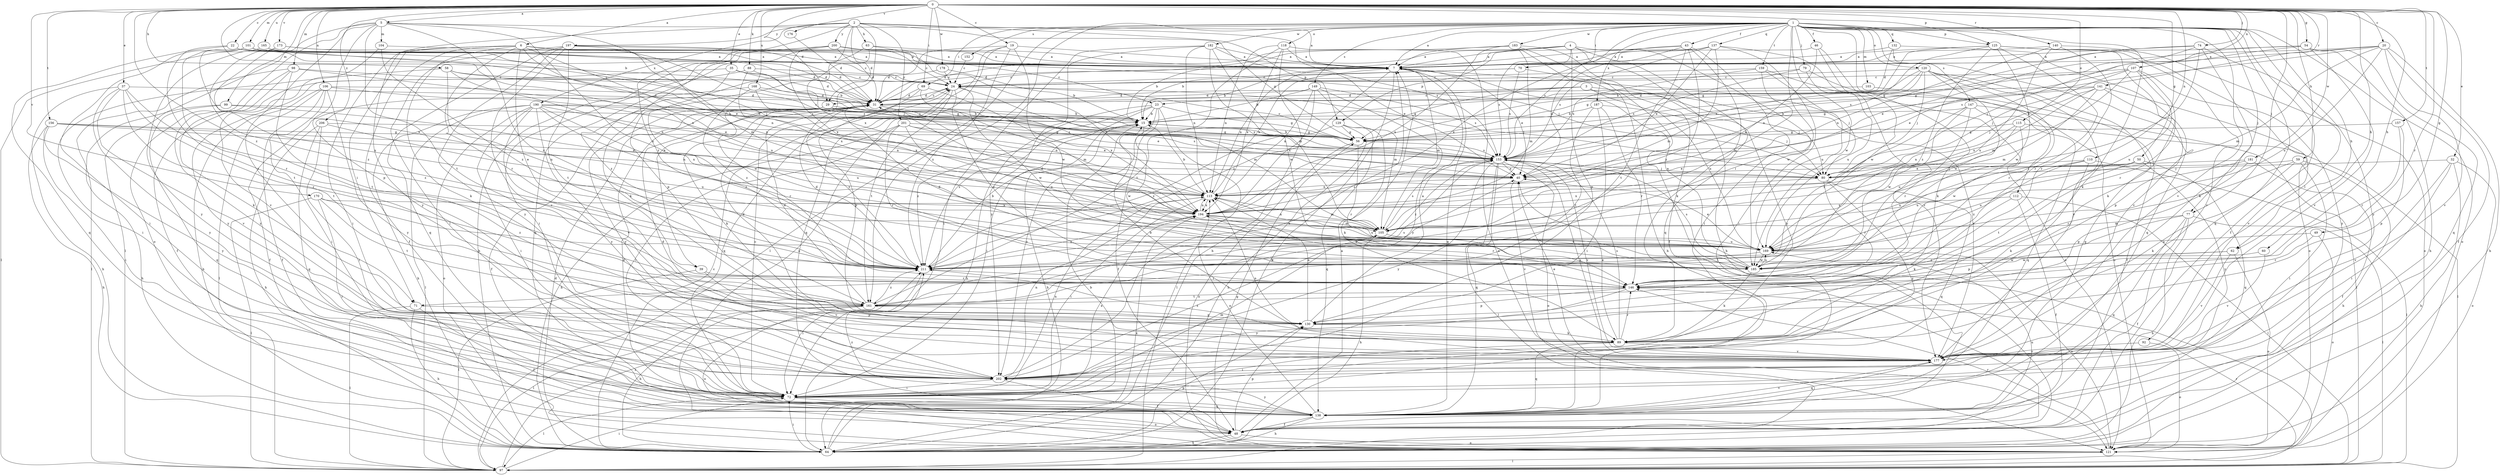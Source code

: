 strict digraph  {
0;
1;
2;
3;
4;
5;
6;
7;
15;
19;
20;
22;
23;
24;
29;
31;
32;
35;
37;
39;
40;
43;
46;
48;
49;
50;
54;
56;
58;
59;
60;
62;
63;
64;
69;
70;
71;
72;
74;
77;
79;
80;
88;
89;
92;
97;
98;
99;
101;
103;
104;
105;
106;
107;
110;
112;
113;
115;
118;
120;
121;
125;
129;
130;
132;
137;
138;
140;
141;
146;
147;
149;
152;
153;
156;
157;
159;
161;
165;
168;
169;
170;
173;
176;
177;
178;
181;
182;
183;
185;
187;
190;
194;
197;
200;
201;
202;
206;
211;
0 -> 5  [label=a];
0 -> 6  [label=a];
0 -> 15  [label=b];
0 -> 19  [label=c];
0 -> 20  [label=c];
0 -> 22  [label=c];
0 -> 29  [label=d];
0 -> 32  [label=e];
0 -> 35  [label=e];
0 -> 37  [label=e];
0 -> 49  [label=g];
0 -> 50  [label=g];
0 -> 54  [label=g];
0 -> 58  [label=h];
0 -> 59  [label=h];
0 -> 60  [label=h];
0 -> 62  [label=h];
0 -> 69  [label=i];
0 -> 74  [label=j];
0 -> 77  [label=j];
0 -> 88  [label=k];
0 -> 98  [label=m];
0 -> 99  [label=m];
0 -> 101  [label=m];
0 -> 106  [label=n];
0 -> 107  [label=n];
0 -> 110  [label=n];
0 -> 115  [label=o];
0 -> 125  [label=p];
0 -> 140  [label=r];
0 -> 141  [label=r];
0 -> 146  [label=r];
0 -> 156  [label=t];
0 -> 157  [label=t];
0 -> 165  [label=u];
0 -> 168  [label=u];
0 -> 170  [label=v];
0 -> 173  [label=v];
0 -> 176  [label=v];
0 -> 178  [label=w];
0 -> 181  [label=w];
0 -> 206  [label=z];
0 -> 211  [label=z];
1 -> 7  [label=a];
1 -> 43  [label=f];
1 -> 46  [label=f];
1 -> 48  [label=f];
1 -> 62  [label=h];
1 -> 69  [label=i];
1 -> 70  [label=i];
1 -> 71  [label=i];
1 -> 77  [label=j];
1 -> 79  [label=j];
1 -> 89  [label=k];
1 -> 92  [label=l];
1 -> 97  [label=l];
1 -> 103  [label=m];
1 -> 112  [label=n];
1 -> 118  [label=o];
1 -> 120  [label=o];
1 -> 121  [label=o];
1 -> 125  [label=p];
1 -> 132  [label=q];
1 -> 137  [label=q];
1 -> 138  [label=q];
1 -> 147  [label=s];
1 -> 149  [label=s];
1 -> 152  [label=s];
1 -> 153  [label=s];
1 -> 159  [label=t];
1 -> 161  [label=t];
1 -> 177  [label=v];
1 -> 182  [label=w];
1 -> 183  [label=w];
1 -> 185  [label=w];
1 -> 187  [label=x];
2 -> 29  [label=d];
2 -> 39  [label=e];
2 -> 56  [label=g];
2 -> 63  [label=h];
2 -> 129  [label=p];
2 -> 153  [label=s];
2 -> 190  [label=x];
2 -> 194  [label=x];
2 -> 197  [label=y];
2 -> 200  [label=y];
2 -> 201  [label=y];
2 -> 202  [label=y];
2 -> 211  [label=z];
3 -> 23  [label=c];
3 -> 29  [label=d];
3 -> 56  [label=g];
3 -> 80  [label=j];
3 -> 169  [label=u];
3 -> 177  [label=v];
4 -> 7  [label=a];
4 -> 15  [label=b];
4 -> 31  [label=d];
4 -> 64  [label=h];
4 -> 129  [label=p];
4 -> 130  [label=p];
4 -> 138  [label=q];
4 -> 153  [label=s];
4 -> 185  [label=w];
5 -> 7  [label=a];
5 -> 71  [label=i];
5 -> 97  [label=l];
5 -> 104  [label=m];
5 -> 105  [label=m];
5 -> 121  [label=o];
5 -> 130  [label=p];
5 -> 161  [label=t];
5 -> 169  [label=u];
5 -> 211  [label=z];
6 -> 7  [label=a];
6 -> 23  [label=c];
6 -> 39  [label=e];
6 -> 48  [label=f];
6 -> 71  [label=i];
6 -> 72  [label=i];
6 -> 80  [label=j];
6 -> 89  [label=k];
6 -> 146  [label=r];
6 -> 169  [label=u];
6 -> 194  [label=x];
7 -> 24  [label=c];
7 -> 40  [label=e];
7 -> 64  [label=h];
7 -> 80  [label=j];
7 -> 105  [label=m];
7 -> 113  [label=n];
7 -> 138  [label=q];
7 -> 211  [label=z];
15 -> 56  [label=g];
15 -> 64  [label=h];
15 -> 185  [label=w];
15 -> 211  [label=z];
19 -> 7  [label=a];
19 -> 31  [label=d];
19 -> 121  [label=o];
19 -> 138  [label=q];
19 -> 185  [label=w];
19 -> 211  [label=z];
20 -> 7  [label=a];
20 -> 48  [label=f];
20 -> 56  [label=g];
20 -> 64  [label=h];
20 -> 105  [label=m];
20 -> 153  [label=s];
20 -> 169  [label=u];
20 -> 177  [label=v];
22 -> 7  [label=a];
22 -> 31  [label=d];
22 -> 138  [label=q];
22 -> 153  [label=s];
22 -> 161  [label=t];
23 -> 15  [label=b];
23 -> 48  [label=f];
23 -> 56  [label=g];
23 -> 64  [label=h];
23 -> 72  [label=i];
23 -> 97  [label=l];
23 -> 202  [label=y];
23 -> 211  [label=z];
24 -> 31  [label=d];
24 -> 80  [label=j];
24 -> 105  [label=m];
24 -> 138  [label=q];
24 -> 146  [label=r];
24 -> 161  [label=t];
24 -> 185  [label=w];
29 -> 15  [label=b];
29 -> 40  [label=e];
29 -> 48  [label=f];
29 -> 146  [label=r];
29 -> 153  [label=s];
29 -> 202  [label=y];
31 -> 15  [label=b];
31 -> 24  [label=c];
31 -> 89  [label=k];
31 -> 113  [label=n];
31 -> 211  [label=z];
32 -> 64  [label=h];
32 -> 72  [label=i];
32 -> 80  [label=j];
32 -> 121  [label=o];
32 -> 177  [label=v];
35 -> 15  [label=b];
35 -> 24  [label=c];
35 -> 31  [label=d];
35 -> 202  [label=y];
35 -> 211  [label=z];
37 -> 31  [label=d];
37 -> 64  [label=h];
37 -> 146  [label=r];
37 -> 161  [label=t];
37 -> 177  [label=v];
37 -> 202  [label=y];
37 -> 211  [label=z];
39 -> 97  [label=l];
39 -> 146  [label=r];
39 -> 177  [label=v];
40 -> 113  [label=n];
40 -> 177  [label=v];
43 -> 7  [label=a];
43 -> 40  [label=e];
43 -> 72  [label=i];
43 -> 89  [label=k];
43 -> 161  [label=t];
43 -> 194  [label=x];
43 -> 211  [label=z];
46 -> 7  [label=a];
46 -> 89  [label=k];
46 -> 185  [label=w];
46 -> 194  [label=x];
48 -> 7  [label=a];
48 -> 64  [label=h];
48 -> 121  [label=o];
48 -> 130  [label=p];
48 -> 169  [label=u];
49 -> 121  [label=o];
49 -> 146  [label=r];
49 -> 169  [label=u];
50 -> 80  [label=j];
50 -> 138  [label=q];
50 -> 161  [label=t];
50 -> 169  [label=u];
50 -> 202  [label=y];
54 -> 7  [label=a];
54 -> 64  [label=h];
54 -> 80  [label=j];
54 -> 138  [label=q];
54 -> 153  [label=s];
54 -> 177  [label=v];
56 -> 15  [label=b];
56 -> 24  [label=c];
56 -> 121  [label=o];
56 -> 146  [label=r];
56 -> 153  [label=s];
58 -> 24  [label=c];
58 -> 72  [label=i];
58 -> 113  [label=n];
58 -> 153  [label=s];
58 -> 169  [label=u];
59 -> 40  [label=e];
59 -> 64  [label=h];
59 -> 72  [label=i];
59 -> 89  [label=k];
59 -> 146  [label=r];
60 -> 177  [label=v];
60 -> 185  [label=w];
62 -> 121  [label=o];
62 -> 177  [label=v];
62 -> 185  [label=w];
62 -> 211  [label=z];
63 -> 7  [label=a];
63 -> 130  [label=p];
63 -> 138  [label=q];
63 -> 194  [label=x];
64 -> 15  [label=b];
64 -> 24  [label=c];
64 -> 31  [label=d];
64 -> 72  [label=i];
64 -> 130  [label=p];
64 -> 194  [label=x];
69 -> 31  [label=d];
69 -> 105  [label=m];
69 -> 130  [label=p];
69 -> 194  [label=x];
70 -> 15  [label=b];
70 -> 24  [label=c];
70 -> 153  [label=s];
70 -> 202  [label=y];
71 -> 48  [label=f];
71 -> 64  [label=h];
71 -> 97  [label=l];
71 -> 130  [label=p];
72 -> 24  [label=c];
72 -> 97  [label=l];
72 -> 105  [label=m];
72 -> 113  [label=n];
72 -> 121  [label=o];
72 -> 138  [label=q];
72 -> 194  [label=x];
74 -> 7  [label=a];
74 -> 40  [label=e];
74 -> 56  [label=g];
74 -> 89  [label=k];
74 -> 169  [label=u];
74 -> 202  [label=y];
77 -> 48  [label=f];
77 -> 64  [label=h];
77 -> 97  [label=l];
77 -> 105  [label=m];
77 -> 130  [label=p];
77 -> 138  [label=q];
79 -> 24  [label=c];
79 -> 121  [label=o];
79 -> 153  [label=s];
79 -> 169  [label=u];
80 -> 138  [label=q];
80 -> 146  [label=r];
80 -> 194  [label=x];
80 -> 202  [label=y];
88 -> 24  [label=c];
88 -> 48  [label=f];
88 -> 153  [label=s];
88 -> 194  [label=x];
89 -> 15  [label=b];
89 -> 40  [label=e];
89 -> 72  [label=i];
89 -> 138  [label=q];
89 -> 146  [label=r];
89 -> 153  [label=s];
89 -> 177  [label=v];
89 -> 211  [label=z];
92 -> 121  [label=o];
92 -> 177  [label=v];
97 -> 72  [label=i];
97 -> 146  [label=r];
97 -> 211  [label=z];
98 -> 24  [label=c];
98 -> 89  [label=k];
98 -> 97  [label=l];
98 -> 153  [label=s];
98 -> 161  [label=t];
98 -> 202  [label=y];
99 -> 15  [label=b];
99 -> 64  [label=h];
99 -> 138  [label=q];
99 -> 194  [label=x];
101 -> 7  [label=a];
101 -> 24  [label=c];
101 -> 40  [label=e];
101 -> 72  [label=i];
101 -> 113  [label=n];
101 -> 146  [label=r];
101 -> 194  [label=x];
103 -> 31  [label=d];
103 -> 48  [label=f];
104 -> 7  [label=a];
104 -> 177  [label=v];
104 -> 211  [label=z];
105 -> 31  [label=d];
105 -> 64  [label=h];
105 -> 113  [label=n];
105 -> 153  [label=s];
105 -> 169  [label=u];
106 -> 31  [label=d];
106 -> 40  [label=e];
106 -> 48  [label=f];
106 -> 64  [label=h];
106 -> 72  [label=i];
106 -> 97  [label=l];
106 -> 202  [label=y];
107 -> 24  [label=c];
107 -> 40  [label=e];
107 -> 80  [label=j];
107 -> 105  [label=m];
107 -> 146  [label=r];
107 -> 169  [label=u];
107 -> 202  [label=y];
110 -> 40  [label=e];
110 -> 89  [label=k];
110 -> 97  [label=l];
110 -> 169  [label=u];
110 -> 211  [label=z];
112 -> 48  [label=f];
112 -> 89  [label=k];
112 -> 97  [label=l];
112 -> 194  [label=x];
113 -> 7  [label=a];
113 -> 15  [label=b];
113 -> 72  [label=i];
113 -> 105  [label=m];
113 -> 194  [label=x];
115 -> 56  [label=g];
115 -> 97  [label=l];
115 -> 113  [label=n];
115 -> 169  [label=u];
115 -> 185  [label=w];
118 -> 7  [label=a];
118 -> 64  [label=h];
118 -> 113  [label=n];
118 -> 121  [label=o];
118 -> 161  [label=t];
118 -> 194  [label=x];
120 -> 15  [label=b];
120 -> 24  [label=c];
120 -> 56  [label=g];
120 -> 80  [label=j];
120 -> 138  [label=q];
120 -> 146  [label=r];
120 -> 153  [label=s];
120 -> 177  [label=v];
120 -> 185  [label=w];
121 -> 56  [label=g];
121 -> 97  [label=l];
121 -> 146  [label=r];
125 -> 7  [label=a];
125 -> 56  [label=g];
125 -> 89  [label=k];
125 -> 113  [label=n];
125 -> 121  [label=o];
125 -> 146  [label=r];
125 -> 177  [label=v];
125 -> 185  [label=w];
125 -> 211  [label=z];
129 -> 56  [label=g];
129 -> 64  [label=h];
129 -> 89  [label=k];
129 -> 138  [label=q];
129 -> 211  [label=z];
130 -> 7  [label=a];
130 -> 31  [label=d];
130 -> 89  [label=k];
130 -> 113  [label=n];
132 -> 7  [label=a];
132 -> 31  [label=d];
132 -> 138  [label=q];
132 -> 177  [label=v];
137 -> 7  [label=a];
137 -> 15  [label=b];
137 -> 40  [label=e];
137 -> 72  [label=i];
137 -> 105  [label=m];
137 -> 153  [label=s];
137 -> 177  [label=v];
138 -> 31  [label=d];
138 -> 48  [label=f];
138 -> 64  [label=h];
138 -> 113  [label=n];
138 -> 177  [label=v];
138 -> 202  [label=y];
138 -> 211  [label=z];
140 -> 7  [label=a];
140 -> 113  [label=n];
140 -> 121  [label=o];
140 -> 146  [label=r];
140 -> 169  [label=u];
141 -> 31  [label=d];
141 -> 56  [label=g];
141 -> 80  [label=j];
141 -> 105  [label=m];
141 -> 130  [label=p];
141 -> 177  [label=v];
141 -> 194  [label=x];
146 -> 130  [label=p];
146 -> 161  [label=t];
146 -> 202  [label=y];
147 -> 15  [label=b];
147 -> 97  [label=l];
147 -> 138  [label=q];
147 -> 146  [label=r];
147 -> 185  [label=w];
147 -> 211  [label=z];
149 -> 15  [label=b];
149 -> 31  [label=d];
149 -> 105  [label=m];
149 -> 113  [label=n];
149 -> 153  [label=s];
149 -> 194  [label=x];
149 -> 202  [label=y];
152 -> 24  [label=c];
153 -> 40  [label=e];
153 -> 80  [label=j];
153 -> 97  [label=l];
153 -> 121  [label=o];
153 -> 138  [label=q];
153 -> 177  [label=v];
153 -> 202  [label=y];
153 -> 211  [label=z];
156 -> 40  [label=e];
156 -> 56  [label=g];
156 -> 64  [label=h];
156 -> 72  [label=i];
156 -> 113  [label=n];
156 -> 202  [label=y];
157 -> 56  [label=g];
157 -> 130  [label=p];
157 -> 146  [label=r];
159 -> 24  [label=c];
159 -> 105  [label=m];
159 -> 121  [label=o];
159 -> 153  [label=s];
159 -> 169  [label=u];
161 -> 31  [label=d];
161 -> 40  [label=e];
161 -> 64  [label=h];
161 -> 97  [label=l];
161 -> 121  [label=o];
161 -> 130  [label=p];
161 -> 153  [label=s];
161 -> 211  [label=z];
165 -> 7  [label=a];
165 -> 80  [label=j];
165 -> 97  [label=l];
168 -> 31  [label=d];
168 -> 48  [label=f];
168 -> 56  [label=g];
168 -> 194  [label=x];
168 -> 211  [label=z];
169 -> 40  [label=e];
169 -> 121  [label=o];
169 -> 185  [label=w];
169 -> 211  [label=z];
170 -> 72  [label=i];
170 -> 97  [label=l];
170 -> 161  [label=t];
170 -> 194  [label=x];
170 -> 211  [label=z];
173 -> 7  [label=a];
173 -> 31  [label=d];
173 -> 169  [label=u];
173 -> 202  [label=y];
173 -> 211  [label=z];
176 -> 31  [label=d];
177 -> 40  [label=e];
177 -> 113  [label=n];
177 -> 138  [label=q];
177 -> 153  [label=s];
177 -> 202  [label=y];
178 -> 15  [label=b];
178 -> 24  [label=c];
178 -> 185  [label=w];
181 -> 48  [label=f];
181 -> 80  [label=j];
181 -> 130  [label=p];
181 -> 169  [label=u];
182 -> 7  [label=a];
182 -> 40  [label=e];
182 -> 72  [label=i];
182 -> 105  [label=m];
182 -> 113  [label=n];
182 -> 185  [label=w];
182 -> 202  [label=y];
183 -> 7  [label=a];
183 -> 31  [label=d];
183 -> 48  [label=f];
183 -> 64  [label=h];
183 -> 97  [label=l];
183 -> 105  [label=m];
183 -> 194  [label=x];
185 -> 7  [label=a];
185 -> 31  [label=d];
185 -> 89  [label=k];
185 -> 153  [label=s];
185 -> 169  [label=u];
185 -> 194  [label=x];
187 -> 15  [label=b];
187 -> 72  [label=i];
187 -> 80  [label=j];
187 -> 146  [label=r];
187 -> 161  [label=t];
190 -> 15  [label=b];
190 -> 64  [label=h];
190 -> 72  [label=i];
190 -> 97  [label=l];
190 -> 113  [label=n];
190 -> 121  [label=o];
190 -> 153  [label=s];
190 -> 169  [label=u];
190 -> 177  [label=v];
190 -> 202  [label=y];
190 -> 211  [label=z];
194 -> 105  [label=m];
194 -> 113  [label=n];
194 -> 146  [label=r];
194 -> 153  [label=s];
194 -> 169  [label=u];
194 -> 211  [label=z];
197 -> 7  [label=a];
197 -> 31  [label=d];
197 -> 72  [label=i];
197 -> 113  [label=n];
197 -> 138  [label=q];
197 -> 161  [label=t];
197 -> 177  [label=v];
197 -> 202  [label=y];
200 -> 7  [label=a];
200 -> 24  [label=c];
200 -> 31  [label=d];
200 -> 64  [label=h];
200 -> 72  [label=i];
200 -> 80  [label=j];
200 -> 89  [label=k];
200 -> 194  [label=x];
201 -> 40  [label=e];
201 -> 56  [label=g];
201 -> 64  [label=h];
201 -> 72  [label=i];
201 -> 146  [label=r];
201 -> 153  [label=s];
201 -> 169  [label=u];
202 -> 7  [label=a];
202 -> 31  [label=d];
202 -> 48  [label=f];
202 -> 72  [label=i];
202 -> 113  [label=n];
206 -> 56  [label=g];
206 -> 64  [label=h];
206 -> 72  [label=i];
206 -> 138  [label=q];
206 -> 169  [label=u];
211 -> 15  [label=b];
211 -> 31  [label=d];
211 -> 72  [label=i];
211 -> 146  [label=r];
}
